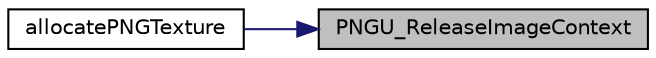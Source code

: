 digraph "PNGU_ReleaseImageContext"
{
 // LATEX_PDF_SIZE
  edge [fontname="Helvetica",fontsize="10",labelfontname="Helvetica",labelfontsize="10"];
  node [fontname="Helvetica",fontsize="10",shape=record];
  rankdir="RL";
  Node1 [label="PNGU_ReleaseImageContext",height=0.2,width=0.4,color="black", fillcolor="grey75", style="filled", fontcolor="black",tooltip=" "];
  Node1 -> Node2 [dir="back",color="midnightblue",fontsize="10",style="solid"];
  Node2 [label="allocatePNGTexture",height=0.2,width=0.4,color="black", fillcolor="white", style="filled",URL="$_gx_graphics_8cpp.html#a502be3d37f61d6e88ef6ebf05bba9d5a",tooltip=" "];
}
